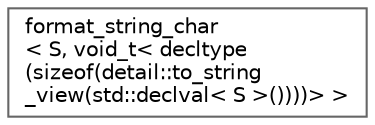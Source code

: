 digraph "类继承关系图"
{
 // LATEX_PDF_SIZE
  bgcolor="transparent";
  edge [fontname=Helvetica,fontsize=10,labelfontname=Helvetica,labelfontsize=10];
  node [fontname=Helvetica,fontsize=10,shape=box,height=0.2,width=0.4];
  rankdir="LR";
  Node0 [id="Node000000",label="format_string_char\l\< S, void_t\< decltype\l(sizeof(detail::to_string\l_view(std::declval\< S \>())))\> \>",height=0.2,width=0.4,color="grey40", fillcolor="white", style="filled",URL="$structdetail_1_1format__string__char_3_01_s_00_01void__t_3_01decltype_07sizeof_07detail_1_1to__saaac09946506e484c4774979edf8c4c6.html",tooltip=" "];
}
